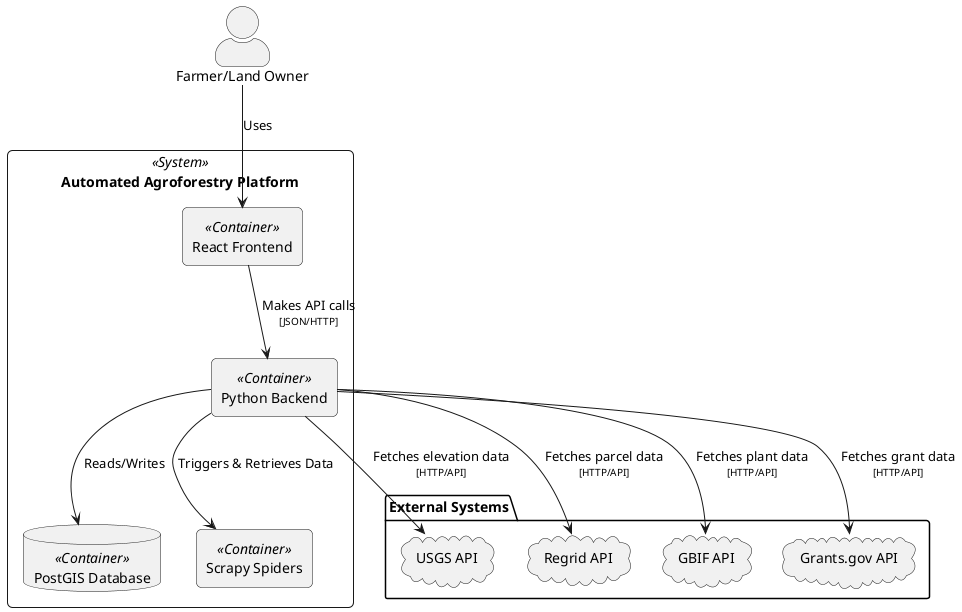@startuml name

skinparam actorStyle awesome
skinparam rectangle {
  roundCorner 10
}
skinparam database {
  roundCorner 10
}

actor "Farmer/Land Owner" as farmer

package "External Systems" {
  cloud "USGS API" as usgs
  cloud "Regrid API" as regrid
  cloud "GBIF API" as gbif
  cloud "Grants.gov API" as grants
}


rectangle "Automated Agroforestry Platform" <<System>> as Platform {
    rectangle "React Frontend" as frontend <<Container>>
    rectangle "Python Backend" as backend <<Container>>
    database "PostGIS Database" as database <<Container>>
    rectangle "Scrapy Spiders" as scraper <<Container>>
}


farmer --> frontend : Uses

frontend --> backend : Makes API calls\n<size:10>[JSON/HTTP]</size>
backend --> database : Reads/Writes

backend --> usgs : Fetches elevation data\n<size:10>[HTTP/API]</size>
backend --> regrid : Fetches parcel data\n<size:10>[HTTP/API]</size>
backend --> gbif : Fetches plant data\n<size:10>[HTTP/API]</size>
backend --> grants : Fetches grant data\n<size:10>[HTTP/API]</size>
backend --> scraper : Triggers & Retrieves Data

@enduml
